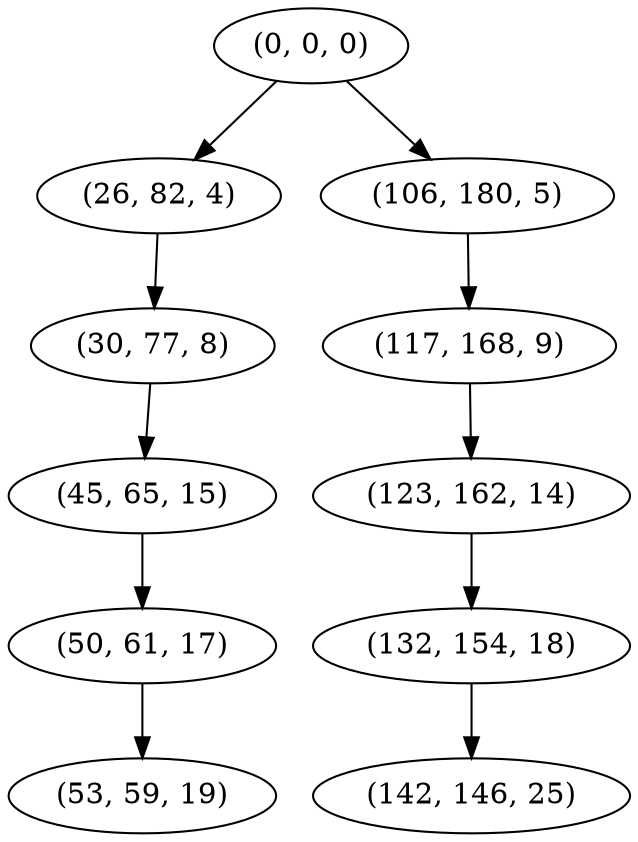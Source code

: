 digraph tree {
    "(0, 0, 0)";
    "(26, 82, 4)";
    "(30, 77, 8)";
    "(45, 65, 15)";
    "(50, 61, 17)";
    "(53, 59, 19)";
    "(106, 180, 5)";
    "(117, 168, 9)";
    "(123, 162, 14)";
    "(132, 154, 18)";
    "(142, 146, 25)";
    "(0, 0, 0)" -> "(26, 82, 4)";
    "(0, 0, 0)" -> "(106, 180, 5)";
    "(26, 82, 4)" -> "(30, 77, 8)";
    "(30, 77, 8)" -> "(45, 65, 15)";
    "(45, 65, 15)" -> "(50, 61, 17)";
    "(50, 61, 17)" -> "(53, 59, 19)";
    "(106, 180, 5)" -> "(117, 168, 9)";
    "(117, 168, 9)" -> "(123, 162, 14)";
    "(123, 162, 14)" -> "(132, 154, 18)";
    "(132, 154, 18)" -> "(142, 146, 25)";
}
